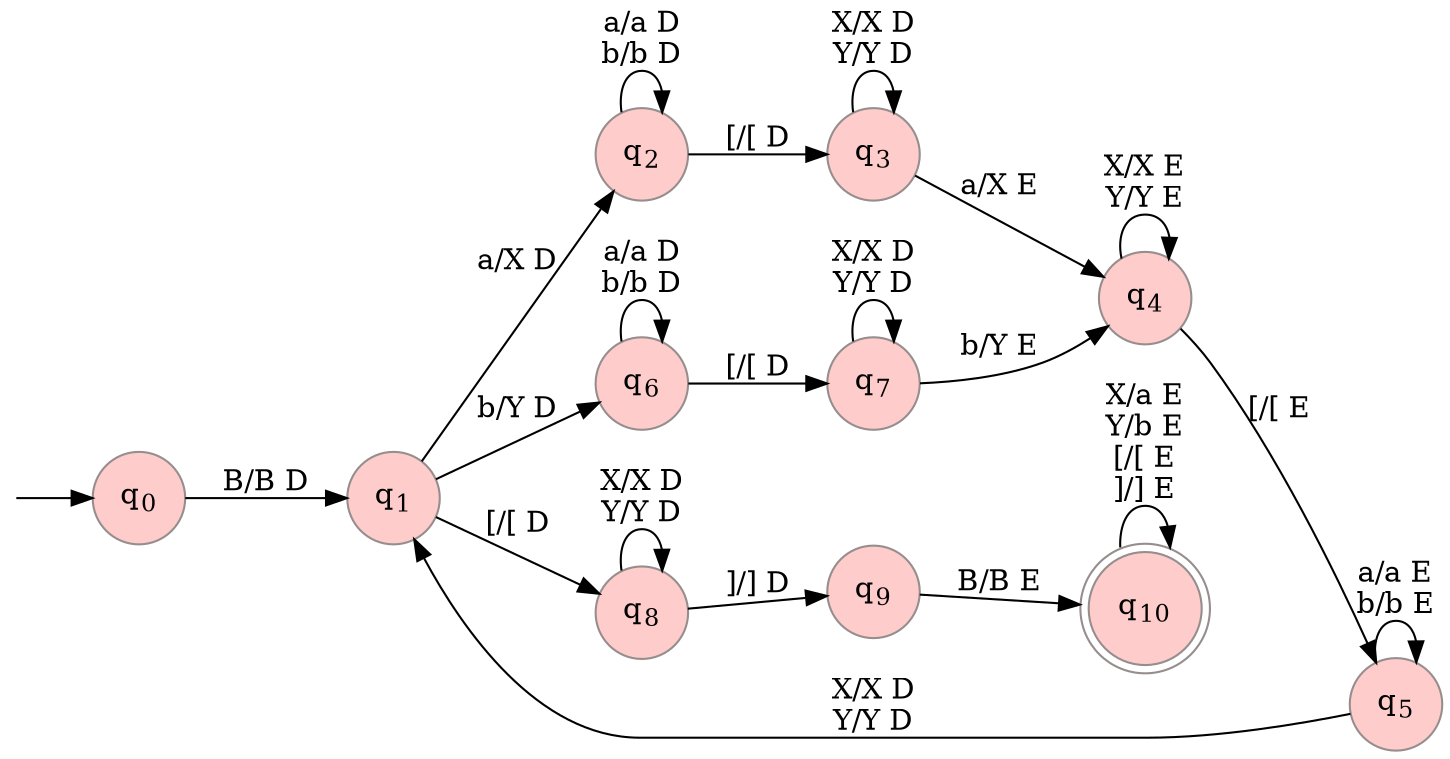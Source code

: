 digraph tm_01 {

	dpi = 480;
	rankdir=LR;

	"startRes" [shape=point, style="invis"];
	node [shape = doublecircle, color="#968D8D", fontcolor=black, fillcolor="#FFCCCC", style="filled"];
	"q10";

	node [shape = circle];

	"q0" [label=<q<sub>0</sub>>, pos="3,6!"];
	"q1" [label=<q<sub>1</sub>>, pos="6,6!"];
	"q2" [label=<q<sub>2</sub>>, pos="8,3!"];
	"q3" [label=<q<sub>3</sub>>, pos="11,3!"];
	"q4" [label=<q<sub>4</sub>>, pos="14,6!"];
	"q5" [label=<q<sub>5</sub>>, pos="10,6!"];
	"q6" [label=<q<sub>6</sub>>, pos="8,9!"];
	"q7" [label=<q<sub>7</sub>>, pos="11,9!"];
	"q8" [label=<q<sub>8</sub>>, pos="6,9!"];
	"q9" [label=<q<sub>9</sub>>, pos="6,12!"];
	"q10" [label=<q<sub>10</sub>>, pos="9,12!"];

	"startRes" -> "q0";

	"q0" -> "q1" [label="B/B D"];
	"q1" -> "q2" [label="a/X D"];
	"q1" -> "q6" [label="b/Y D"];
	"q1" -> "q8" [label="[/[ D"];
	"q2" -> "q2" [label="a/a D\nb/b D"];
	"q2" -> "q3" [label="[/[ D"];
	"q3" -> "q3" [label="X/X D\nY/Y D"];
	"q3" -> "q4" [label="a/X E"];
	"q4" -> "q4" [label="X/X E\nY/Y E"];
	"q4" -> "q5" [label="[/[ E"];
	"q5" -> "q5" [label="a/a E\nb/b E"];
	"q5" -> "q1" [label="X/X D\nY/Y D"];
	"q6" -> "q6" [label="a/a D\nb/b D"];
	"q6" -> "q7" [label="[/[ D"];
	"q7" -> "q7" [label="X/X D\nY/Y D"];
	"q7" -> "q4" [label="b/Y E"];
	"q8" -> "q8" [label="X/X D\nY/Y D"];
	"q8" -> "q9" [label="]/] D"];
	"q9" -> "q10" [label="B/B E"];
	"q10" -> "q10" [label="X/a E\nY/b E\n[/[ E\n]/] E"];


}
